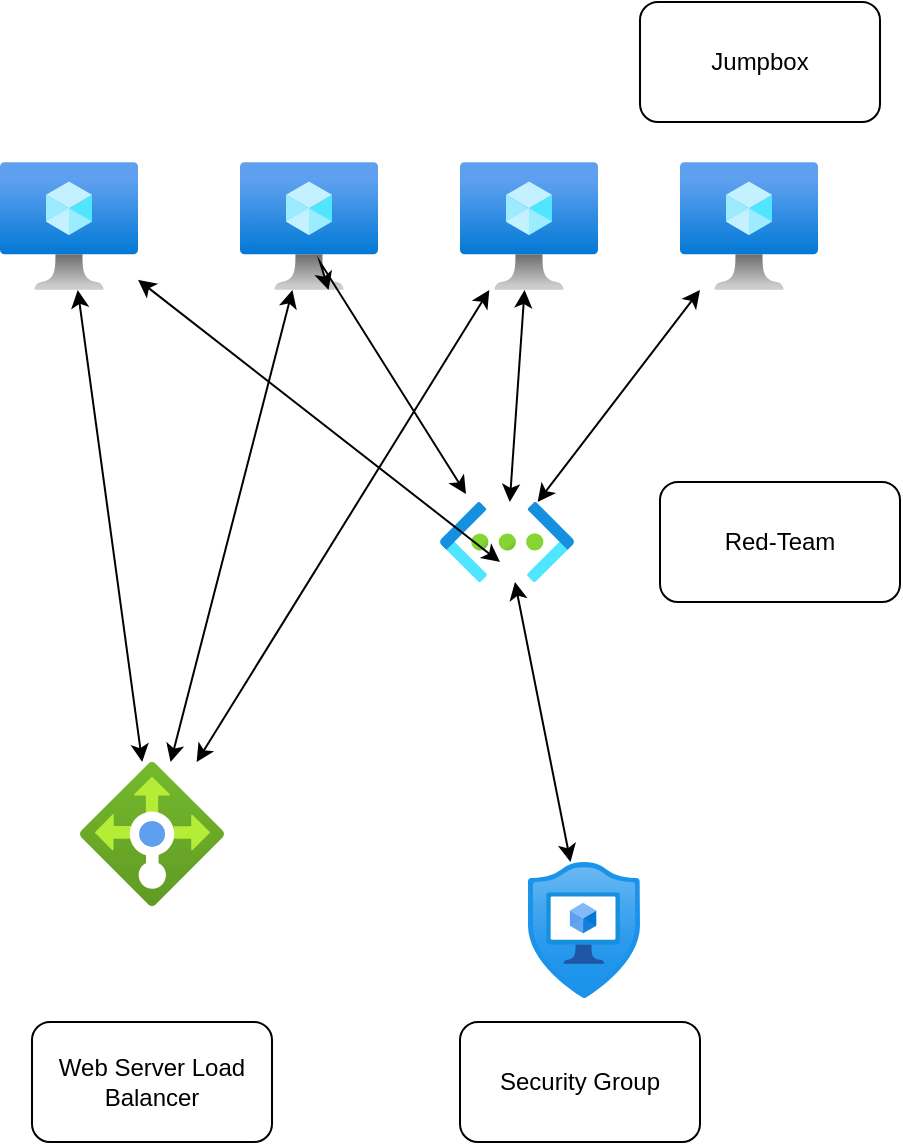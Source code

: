 <mxfile version="17.1.5" type="device"><diagram id="C5RBs43oDa-KdzZeNtuy" name="Page-1"><mxGraphModel dx="672" dy="760" grid="1" gridSize="10" guides="1" tooltips="1" connect="1" arrows="1" fold="1" page="1" pageScale="1" pageWidth="827" pageHeight="1169" math="0" shadow="0"><root><mxCell id="WIyWlLk6GJQsqaUBKTNV-0"/><mxCell id="WIyWlLk6GJQsqaUBKTNV-1" parent="WIyWlLk6GJQsqaUBKTNV-0"/><mxCell id="yeYTw62oc6_yi8-w2FwE-0" value="" style="aspect=fixed;html=1;points=[];align=center;image;fontSize=12;image=img/lib/azure2/security/Application_Security_Groups.svg;" parent="WIyWlLk6GJQsqaUBKTNV-1" vertex="1"><mxGeometry x="414" y="530" width="56.0" height="68" as="geometry"/></mxCell><mxCell id="yeYTw62oc6_yi8-w2FwE-1" value="" style="aspect=fixed;html=1;points=[];align=center;image;fontSize=12;image=img/lib/azure2/networking/Load_Balancers.svg;" parent="WIyWlLk6GJQsqaUBKTNV-1" vertex="1"><mxGeometry x="190" y="480" width="72" height="72" as="geometry"/></mxCell><mxCell id="yeYTw62oc6_yi8-w2FwE-2" value="" style="aspect=fixed;html=1;points=[];align=center;image;fontSize=12;image=img/lib/azure2/compute/Virtual_Machine.svg;" parent="WIyWlLk6GJQsqaUBKTNV-1" vertex="1"><mxGeometry x="270" y="180" width="69" height="64" as="geometry"/></mxCell><mxCell id="yeYTw62oc6_yi8-w2FwE-3" value="" style="aspect=fixed;html=1;points=[];align=center;image;fontSize=12;image=img/lib/azure2/compute/Virtual_Machine.svg;" parent="WIyWlLk6GJQsqaUBKTNV-1" vertex="1"><mxGeometry x="380" y="180" width="69" height="64" as="geometry"/></mxCell><mxCell id="yeYTw62oc6_yi8-w2FwE-4" value="" style="aspect=fixed;html=1;points=[];align=center;image;fontSize=12;image=img/lib/azure2/compute/Virtual_Machine.svg;" parent="WIyWlLk6GJQsqaUBKTNV-1" vertex="1"><mxGeometry x="490" y="180" width="69" height="64" as="geometry"/></mxCell><mxCell id="yeYTw62oc6_yi8-w2FwE-5" value="" style="aspect=fixed;html=1;points=[];align=center;image;fontSize=12;image=img/lib/azure2/compute/Virtual_Machine.svg;" parent="WIyWlLk6GJQsqaUBKTNV-1" vertex="1"><mxGeometry x="150" y="180" width="69" height="64" as="geometry"/></mxCell><mxCell id="yeYTw62oc6_yi8-w2FwE-6" value="" style="aspect=fixed;html=1;points=[];align=center;image;fontSize=12;image=img/lib/azure2/networking/Virtual_Networks.svg;" parent="WIyWlLk6GJQsqaUBKTNV-1" vertex="1"><mxGeometry x="370" y="350" width="67" height="40" as="geometry"/></mxCell><mxCell id="yeYTw62oc6_yi8-w2FwE-7" value="" style="endArrow=classic;startArrow=classic;html=1;rounded=0;" parent="WIyWlLk6GJQsqaUBKTNV-1" source="yeYTw62oc6_yi8-w2FwE-1" target="yeYTw62oc6_yi8-w2FwE-5" edge="1"><mxGeometry width="50" height="50" relative="1" as="geometry"><mxPoint x="320" y="430" as="sourcePoint"/><mxPoint x="370" y="380" as="targetPoint"/></mxGeometry></mxCell><mxCell id="yeYTw62oc6_yi8-w2FwE-8" value="" style="endArrow=classic;startArrow=classic;html=1;rounded=0;" parent="WIyWlLk6GJQsqaUBKTNV-1" source="yeYTw62oc6_yi8-w2FwE-1" target="yeYTw62oc6_yi8-w2FwE-2" edge="1"><mxGeometry width="50" height="50" relative="1" as="geometry"><mxPoint x="240" y="360" as="sourcePoint"/><mxPoint x="290" y="310" as="targetPoint"/></mxGeometry></mxCell><mxCell id="yeYTw62oc6_yi8-w2FwE-9" value="" style="endArrow=classic;startArrow=classic;html=1;rounded=0;" parent="WIyWlLk6GJQsqaUBKTNV-1" source="yeYTw62oc6_yi8-w2FwE-1" target="yeYTw62oc6_yi8-w2FwE-3" edge="1"><mxGeometry width="50" height="50" relative="1" as="geometry"><mxPoint x="280" y="400" as="sourcePoint"/><mxPoint x="330" y="350" as="targetPoint"/><Array as="points"/></mxGeometry></mxCell><mxCell id="yeYTw62oc6_yi8-w2FwE-11" value="" style="endArrow=classic;startArrow=classic;html=1;rounded=0;" parent="WIyWlLk6GJQsqaUBKTNV-1" source="yeYTw62oc6_yi8-w2FwE-0" target="yeYTw62oc6_yi8-w2FwE-6" edge="1"><mxGeometry width="50" height="50" relative="1" as="geometry"><mxPoint x="430" y="370" as="sourcePoint"/><mxPoint x="480" y="320" as="targetPoint"/></mxGeometry></mxCell><mxCell id="yeYTw62oc6_yi8-w2FwE-14" value="Web Server Load Balancer" style="rounded=1;whiteSpace=wrap;html=1;" parent="WIyWlLk6GJQsqaUBKTNV-1" vertex="1"><mxGeometry x="166" y="610" width="120" height="60" as="geometry"/></mxCell><mxCell id="yeYTw62oc6_yi8-w2FwE-15" value="Security Group" style="rounded=1;whiteSpace=wrap;html=1;" parent="WIyWlLk6GJQsqaUBKTNV-1" vertex="1"><mxGeometry x="380" y="610" width="120" height="60" as="geometry"/></mxCell><mxCell id="yeYTw62oc6_yi8-w2FwE-16" value="Jumpbox" style="rounded=1;whiteSpace=wrap;html=1;" parent="WIyWlLk6GJQsqaUBKTNV-1" vertex="1"><mxGeometry x="470" y="100" width="120" height="60" as="geometry"/></mxCell><mxCell id="yeYTw62oc6_yi8-w2FwE-17" value="Red-Team" style="rounded=1;whiteSpace=wrap;html=1;" parent="WIyWlLk6GJQsqaUBKTNV-1" vertex="1"><mxGeometry x="480" y="340" width="120" height="60" as="geometry"/></mxCell><mxCell id="yeYTw62oc6_yi8-w2FwE-18" value="" style="endArrow=classic;startArrow=classic;html=1;rounded=0;" parent="WIyWlLk6GJQsqaUBKTNV-1" edge="1" target="yeYTw62oc6_yi8-w2FwE-5"><mxGeometry width="50" height="50" relative="1" as="geometry"><mxPoint x="400" y="380" as="sourcePoint"/><mxPoint x="520" y="320" as="targetPoint"/></mxGeometry></mxCell><mxCell id="yeYTw62oc6_yi8-w2FwE-19" value="" style="endArrow=classic;startArrow=classic;html=1;rounded=0;entryX=0.194;entryY=-0.1;entryDx=0;entryDy=0;entryPerimeter=0;" parent="WIyWlLk6GJQsqaUBKTNV-1" target="yeYTw62oc6_yi8-w2FwE-6" edge="1" source="yeYTw62oc6_yi8-w2FwE-2"><mxGeometry width="50" height="50" relative="1" as="geometry"><mxPoint x="310" y="180" as="sourcePoint"/><mxPoint x="360" y="130" as="targetPoint"/><Array as="points"><mxPoint x="310" y="230"/></Array></mxGeometry></mxCell><mxCell id="yeYTw62oc6_yi8-w2FwE-20" value="" style="endArrow=classic;startArrow=classic;html=1;rounded=0;" parent="WIyWlLk6GJQsqaUBKTNV-1" target="yeYTw62oc6_yi8-w2FwE-6" edge="1" source="yeYTw62oc6_yi8-w2FwE-3"><mxGeometry width="50" height="50" relative="1" as="geometry"><mxPoint x="390" y="180" as="sourcePoint"/><mxPoint x="440" y="130" as="targetPoint"/></mxGeometry></mxCell><mxCell id="yeYTw62oc6_yi8-w2FwE-21" value="" style="endArrow=classic;startArrow=classic;html=1;rounded=0;" parent="WIyWlLk6GJQsqaUBKTNV-1" target="yeYTw62oc6_yi8-w2FwE-6" edge="1" source="yeYTw62oc6_yi8-w2FwE-4"><mxGeometry width="50" height="50" relative="1" as="geometry"><mxPoint x="510" y="170" as="sourcePoint"/><mxPoint x="530" y="140" as="targetPoint"/></mxGeometry></mxCell></root></mxGraphModel></diagram></mxfile>
